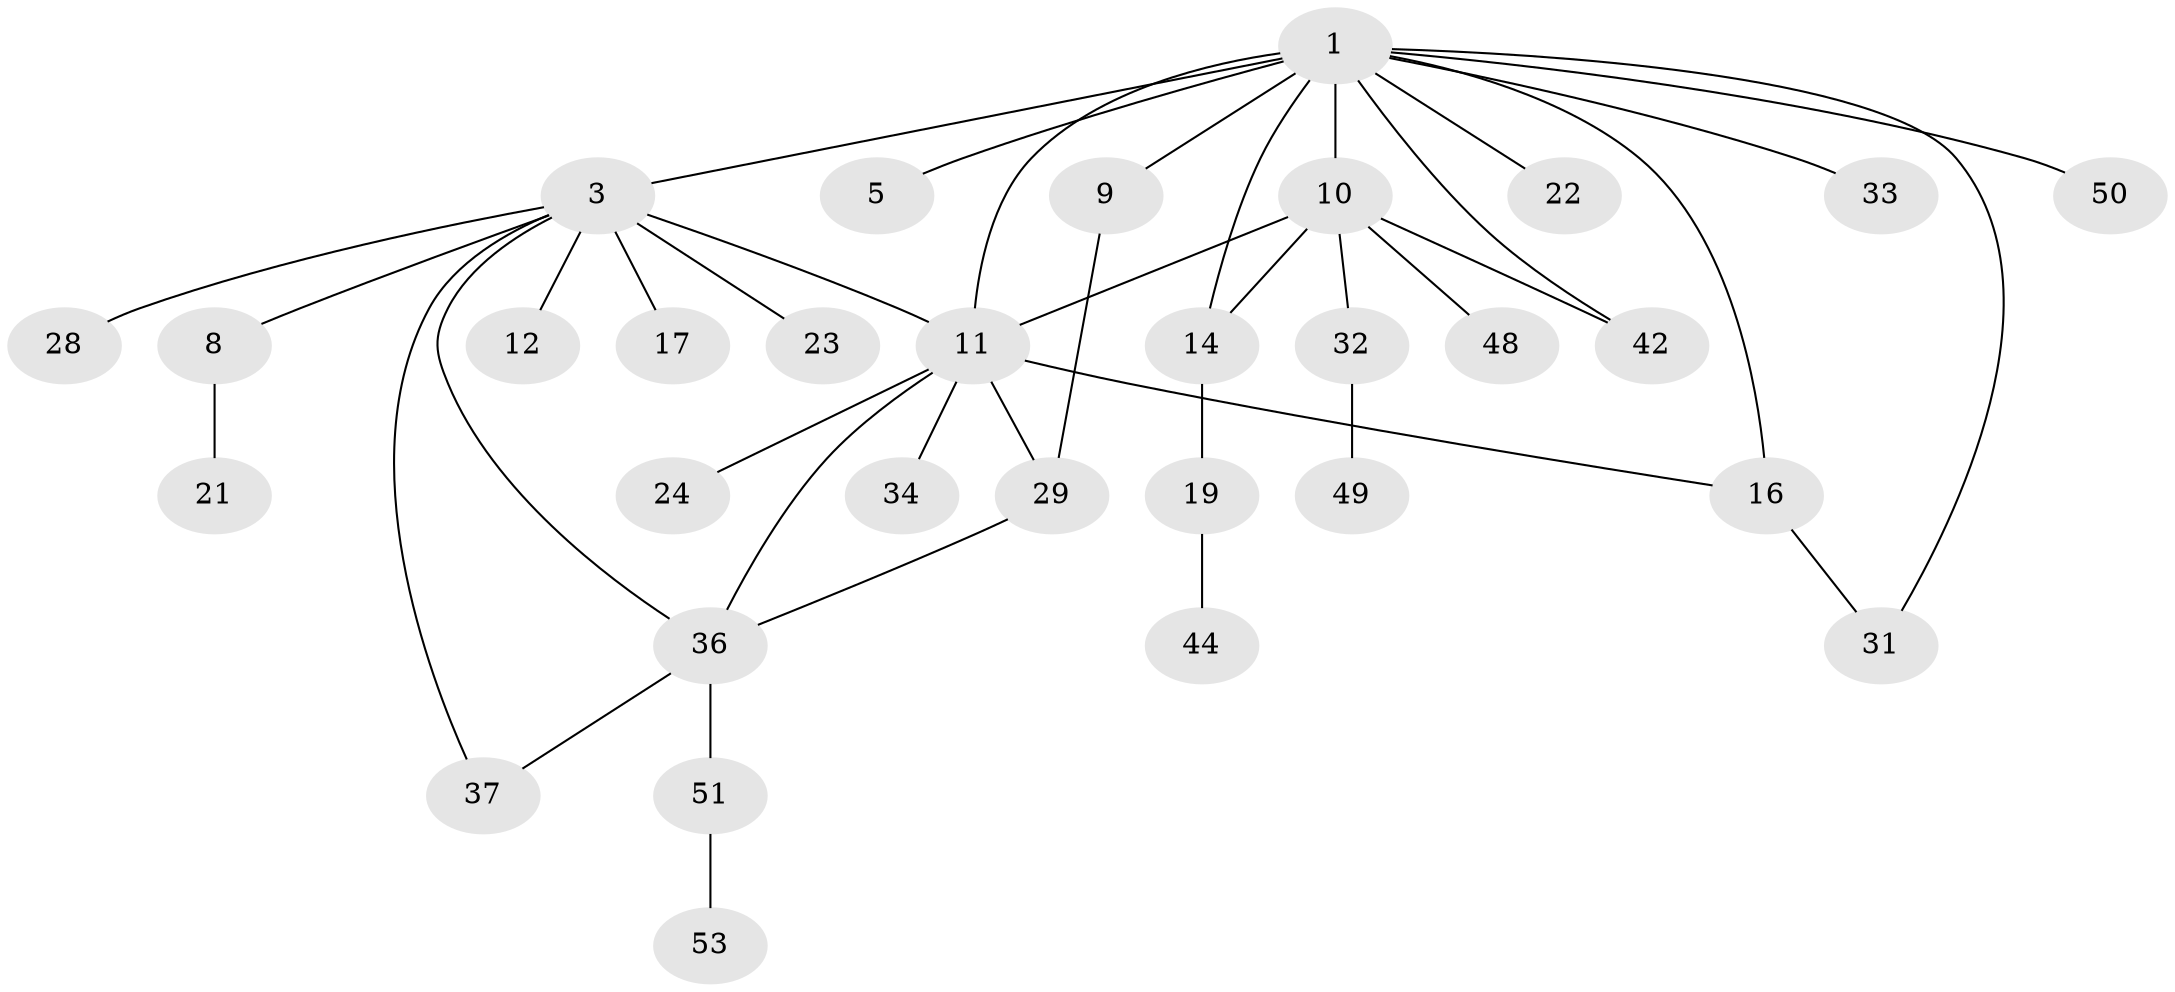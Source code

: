 // original degree distribution, {2: 0.32075471698113206, 17: 0.018867924528301886, 14: 0.018867924528301886, 3: 0.09433962264150944, 1: 0.41509433962264153, 5: 0.03773584905660377, 7: 0.03773584905660377, 4: 0.03773584905660377, 6: 0.018867924528301886}
// Generated by graph-tools (version 1.1) at 2025/18/03/04/25 18:18:04]
// undirected, 31 vertices, 40 edges
graph export_dot {
graph [start="1"]
  node [color=gray90,style=filled];
  1 [super="+2+7"];
  3 [super="+38+18+46+41+13"];
  5;
  8;
  9;
  10 [super="+25"];
  11 [super="+26+20+40"];
  12;
  14 [super="+39"];
  16;
  17;
  19;
  21;
  22;
  23;
  24;
  28 [super="+47"];
  29;
  31;
  32;
  33 [super="+45"];
  34;
  36;
  37;
  42;
  44;
  48;
  49;
  50;
  51 [super="+52"];
  53;
  1 -- 33;
  1 -- 3 [weight=2];
  1 -- 5;
  1 -- 9;
  1 -- 10 [weight=2];
  1 -- 11 [weight=2];
  1 -- 42;
  1 -- 14 [weight=2];
  1 -- 16 [weight=2];
  1 -- 50;
  1 -- 22;
  1 -- 31;
  3 -- 8;
  3 -- 12;
  3 -- 17;
  3 -- 23;
  3 -- 28 [weight=2];
  3 -- 37;
  3 -- 11 [weight=2];
  3 -- 36;
  8 -- 21;
  9 -- 29;
  10 -- 14;
  10 -- 42;
  10 -- 48;
  10 -- 11;
  10 -- 32;
  11 -- 16;
  11 -- 24;
  11 -- 34;
  11 -- 36;
  11 -- 29;
  14 -- 19;
  16 -- 31;
  19 -- 44;
  29 -- 36;
  32 -- 49;
  36 -- 37;
  36 -- 51;
  51 -- 53;
}
